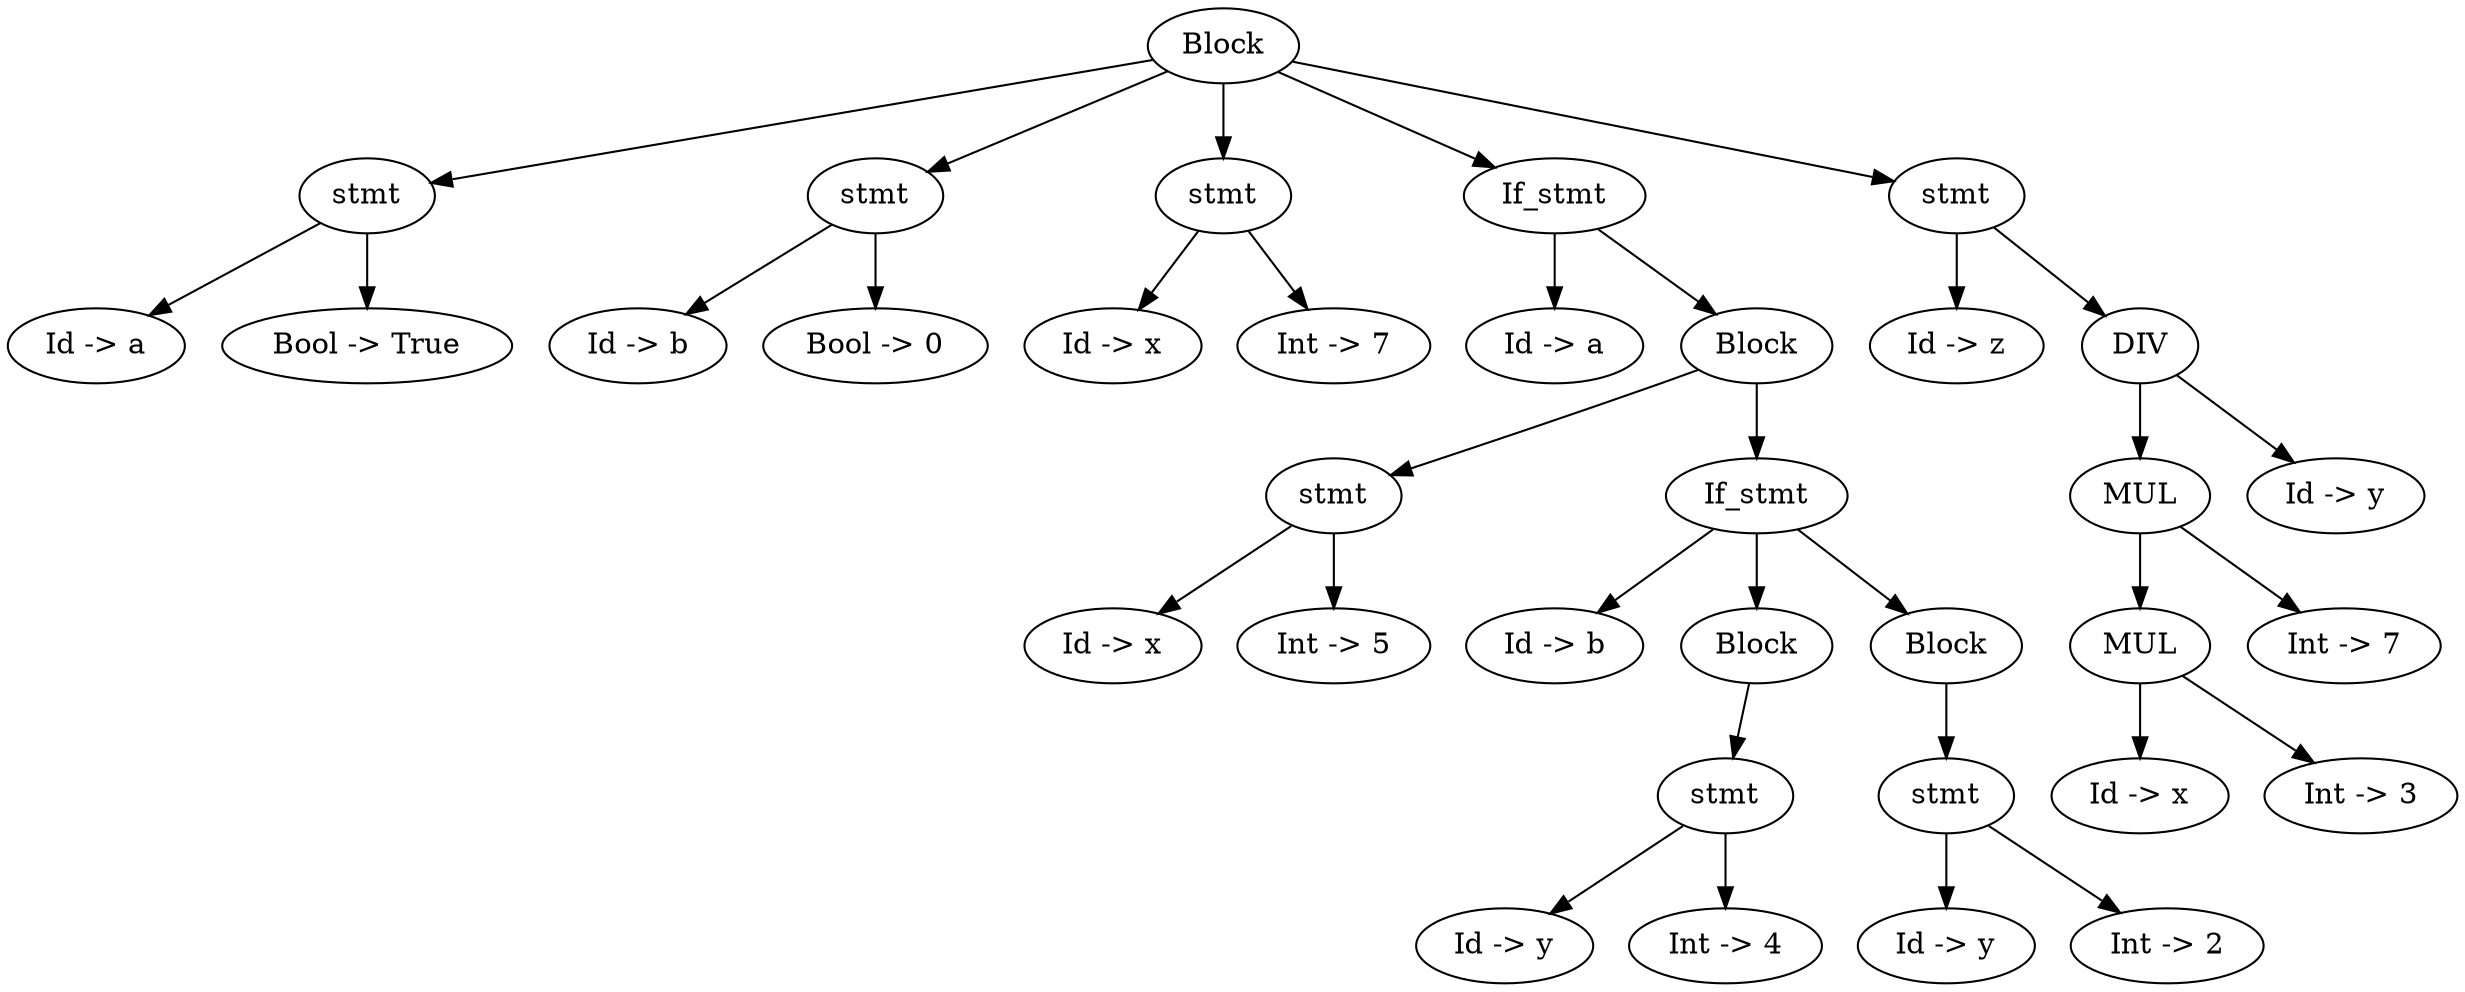 digraph G {
  n0 [label="Block"];
  n0 -> n0_0;
  n0_0 [label="stmt"];
  n0_0 -> n0_0_lhs;
  n0_0_lhs [label="Id -> a"];
  n0_0 -> n0_0_rhs;
  n0_0_rhs [label="Bool -> True"];
  n0 -> n0_1;
  n0_1 [label="stmt"];
  n0_1 -> n0_1_lhs;
  n0_1_lhs [label="Id -> b"];
  n0_1 -> n0_1_rhs;
  n0_1_rhs [label="Bool -> 0"];
  n0 -> n0_2;
  n0_2 [label="stmt"];
  n0_2 -> n0_2_lhs;
  n0_2_lhs [label="Id -> x"];
  n0_2 -> n0_2_rhs;
  n0_2_rhs [label="Int -> 7"];
  n0 -> n0_3;
  n0_3 [label="If_stmt"];
  n0_3 -> n0_3_cond;
  n0_3_cond [label="Id -> a"];
  n0_3 -> n0_3_if;
  n0_3_if [label="Block"];
  n0_3_if -> n0_3_if_0;
  n0_3_if_0 [label="stmt"];
  n0_3_if_0 -> n0_3_if_0_lhs;
  n0_3_if_0_lhs [label="Id -> x"];
  n0_3_if_0 -> n0_3_if_0_rhs;
  n0_3_if_0_rhs [label="Int -> 5"];
  n0_3_if -> n0_3_if_1;
  n0_3_if_1 [label="If_stmt"];
  n0_3_if_1 -> n0_3_if_1_cond;
  n0_3_if_1_cond [label="Id -> b"];
  n0_3_if_1 -> n0_3_if_1_if;
  n0_3_if_1_if [label="Block"];
  n0_3_if_1_if -> n0_3_if_1_if_0;
  n0_3_if_1_if_0 [label="stmt"];
  n0_3_if_1_if_0 -> n0_3_if_1_if_0_lhs;
  n0_3_if_1_if_0_lhs [label="Id -> y"];
  n0_3_if_1_if_0 -> n0_3_if_1_if_0_rhs;
  n0_3_if_1_if_0_rhs [label="Int -> 4"];
  n0_3_if_1 -> n0_3_if_1_else;
  n0_3_if_1_else [label="Block"];
  n0_3_if_1_else -> n0_3_if_1_else_0;
  n0_3_if_1_else_0 [label="stmt"];
  n0_3_if_1_else_0 -> n0_3_if_1_else_0_lhs;
  n0_3_if_1_else_0_lhs [label="Id -> y"];
  n0_3_if_1_else_0 -> n0_3_if_1_else_0_rhs;
  n0_3_if_1_else_0_rhs [label="Int -> 2"];
  n0 -> n0_4;
  n0_4 [label="stmt"];
  n0_4 -> n0_4_lhs;
  n0_4_lhs [label="Id -> z"];
  n0_4 -> n0_4_rhs;
  n0_4_rhs [label="DIV"];
  n0_4_rhs -> n0_4_rhs_lhs;
  n0_4_rhs_lhs [label="MUL"];
  n0_4_rhs_lhs -> n0_4_rhs_lhs_lhs;
  n0_4_rhs_lhs_lhs [label="MUL"];
  n0_4_rhs_lhs_lhs -> n0_4_rhs_lhs_lhs_lhs;
  n0_4_rhs_lhs_lhs_lhs [label="Id -> x"];
  n0_4_rhs_lhs_lhs -> n0_4_rhs_lhs_lhs_rhs;
  n0_4_rhs_lhs_lhs_rhs [label="Int -> 3"];
  n0_4_rhs_lhs -> n0_4_rhs_lhs_rhs;
  n0_4_rhs_lhs_rhs [label="Int -> 7"];
  n0_4_rhs -> n0_4_rhs_rhs;
  n0_4_rhs_rhs [label="Id -> y"];
}
